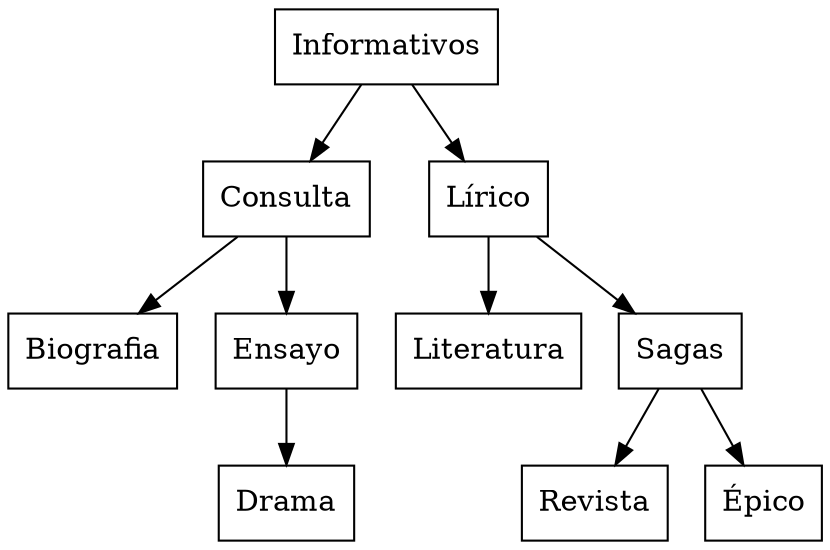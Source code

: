 digraph Categorias { 
node[shape=record]
nodoInformativos [ label = " Informativos"];
nodoConsulta [ label = " Consulta"];
nodoBiografia [ label = " Biografia"];
nodoEnsayo [ label = " Ensayo"];
nodoDrama [ label = " Drama"];
nodoLírico [ label = " Lírico"];
nodoLiteratura [ label = " Literatura"];
nodoSagas [ label = " Sagas"];
nodoRevista [ label = " Revista"];
nodoÉpico [ label = " Épico"];
nodoInformativos: c0->nodoConsulta;
nodoInformativos: c1->nodoLírico;
nodoConsulta: c0->nodoBiografia;
nodoConsulta: c1->nodoEnsayo;
nodoEnsayo: c0->nodoDrama;
nodoLírico: c0->nodoLiteratura;
nodoLírico: c1->nodoSagas;
nodoSagas: c0->nodoRevista;
nodoSagas: c1->nodoÉpico;

}